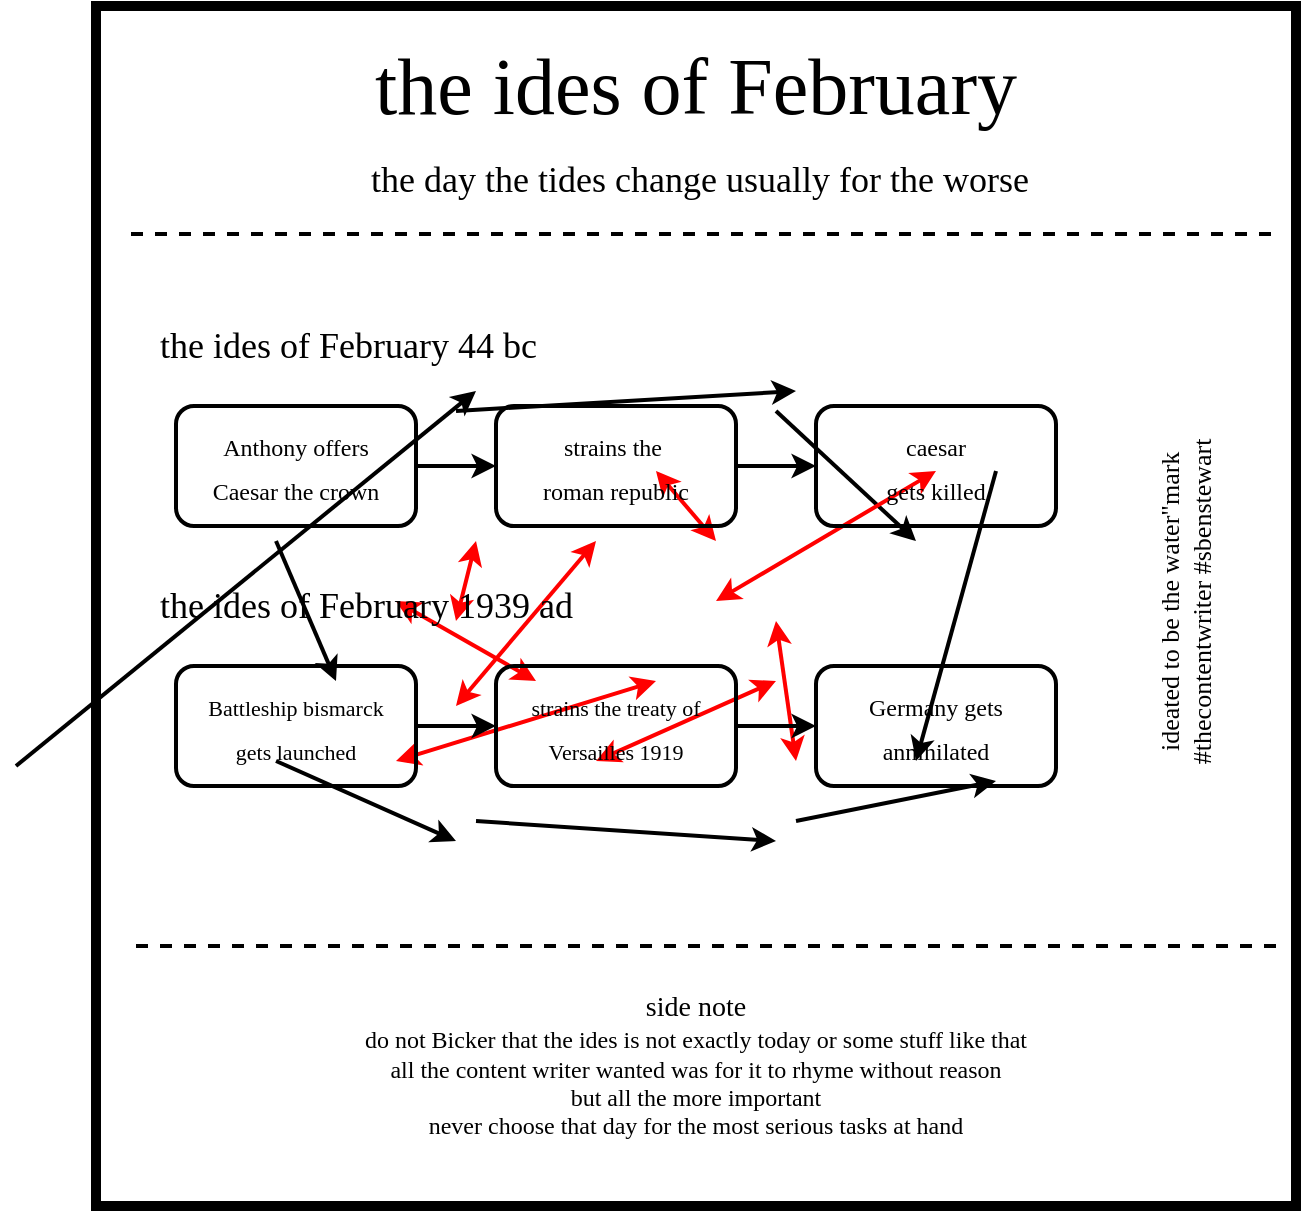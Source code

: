 <mxfile version="12.7.0" type="device"><diagram id="dX7Dphyso45SB9-RoEhv" name="Page-1"><mxGraphModel dx="741" dy="474" grid="1" gridSize="10" guides="1" tooltips="1" connect="1" arrows="1" fold="1" page="1" pageScale="1" pageWidth="827" pageHeight="1169" math="0" shadow="0" extFonts="xkcd^https://fonts.googleapis.com/css?family=xkcd"><root><mxCell id="0"/><mxCell id="1" parent="0"/><mxCell id="nfxZPmU7g6QgWNAvG-ER-2" value="" style="whiteSpace=wrap;html=1;aspect=fixed;strokeWidth=5;fillColor=none;" parent="1" vertex="1"><mxGeometry x="210" y="90" width="600" height="600" as="geometry"/></mxCell><mxCell id="8b6ggLF4gSHIukh4vJdm-18" value="&lt;font face=&quot;xkcd&quot;&gt;&lt;span style=&quot;font-size: 40px&quot;&gt;the ides of F&lt;/span&gt;&lt;span style=&quot;font-size: 40px&quot;&gt;ebruary&lt;/span&gt;&lt;br&gt;&lt;/font&gt;" style="text;html=1;strokeColor=none;fillColor=none;align=center;verticalAlign=middle;whiteSpace=wrap;rounded=0;" parent="1" vertex="1"><mxGeometry x="225" y="120" width="570" height="20" as="geometry"/></mxCell><mxCell id="8b6ggLF4gSHIukh4vJdm-24" value="&lt;font face=&quot;xkcd&quot;&gt;&lt;span style=&quot;font-size: 18px&quot;&gt;the day the tides change usually for the worse&lt;/span&gt;&lt;br&gt;&lt;/font&gt;" style="text;html=1;strokeColor=none;fillColor=none;align=center;verticalAlign=middle;whiteSpace=wrap;rounded=0;" parent="1" vertex="1"><mxGeometry x="271.5" y="167" width="480" height="20" as="geometry"/></mxCell><mxCell id="8b6ggLF4gSHIukh4vJdm-30" value="" style="endArrow=none;dashed=1;html=1;strokeWidth=2;" parent="1" edge="1"><mxGeometry width="50" height="50" relative="1" as="geometry"><mxPoint x="797.5" y="204" as="sourcePoint"/><mxPoint x="222.5" y="204" as="targetPoint"/></mxGeometry></mxCell><mxCell id="k-dpR7HA_-HZ3Fbqk2lw-16" value="" style="endArrow=none;dashed=1;html=1;strokeWidth=2;" parent="1" edge="1"><mxGeometry width="50" height="50" relative="1" as="geometry"><mxPoint x="800" y="560" as="sourcePoint"/><mxPoint x="225" y="560" as="targetPoint"/></mxGeometry></mxCell><mxCell id="k-dpR7HA_-HZ3Fbqk2lw-17" value="&lt;font face=&quot;xkcd&quot;&gt;&lt;span style=&quot;font-size: 14px&quot;&gt;side note&lt;/span&gt;&lt;br&gt;do not Bicker that the ides is not exactly today or some stuff like that&lt;br&gt;all the content writer wanted was for it to rhyme without reason&lt;br&gt;but all the more important&lt;br&gt;never choose that day for the most serious tasks at hand&lt;br&gt;&lt;/font&gt;" style="text;html=1;strokeColor=none;fillColor=none;align=center;verticalAlign=middle;whiteSpace=wrap;rounded=0;" parent="1" vertex="1"><mxGeometry x="210" y="580" width="600" height="80" as="geometry"/></mxCell><mxCell id="euaHSMH8fYii958cPEId-22" style="edgeStyle=orthogonalEdgeStyle;rounded=0;orthogonalLoop=1;jettySize=auto;html=1;exitX=0.5;exitY=1;exitDx=0;exitDy=0;strokeWidth=2;" parent="1" edge="1"><mxGeometry relative="1" as="geometry"><mxPoint x="661" y="451" as="sourcePoint"/><mxPoint x="661" y="451" as="targetPoint"/></mxGeometry></mxCell><mxCell id="pKVuHFSoDqtFi99w7tCS-15" value="&lt;font face=&quot;xkcd&quot; style=&quot;font-size: 13px&quot;&gt;&lt;font style=&quot;font-size: 13px&quot;&gt;ideated to be the water&quot;mark&lt;br&gt;&lt;/font&gt;#thecontentwriter #sbenstewart&lt;br&gt;&lt;/font&gt;" style="text;html=1;strokeColor=none;fillColor=none;align=center;verticalAlign=middle;whiteSpace=wrap;rounded=0;rotation=-90;" parent="1" vertex="1"><mxGeometry x="619.17" y="377.5" width="270" height="20" as="geometry"/></mxCell><mxCell id="UAuk1gce88lFFIh9MjtD-23" value="" style="endArrow=classic;html=1;strokeWidth=2;exitX=1;exitY=0.5;exitDx=0;exitDy=0;entryX=0;entryY=0.5;entryDx=0;entryDy=0;" parent="1" source="UAuk1gce88lFFIh9MjtD-8" edge="1"><mxGeometry width="50" height="50" relative="1" as="geometry"><mxPoint x="170" y="470" as="sourcePoint"/><mxPoint x="400" y="282.5" as="targetPoint"/></mxGeometry></mxCell><mxCell id="UAuk1gce88lFFIh9MjtD-24" value="" style="endArrow=classic;html=1;strokeWidth=2;exitX=1;exitY=0.5;exitDx=0;exitDy=0;entryX=0;entryY=0.5;entryDx=0;entryDy=0;" parent="1" source="UAuk1gce88lFFIh9MjtD-9" edge="1"><mxGeometry width="50" height="50" relative="1" as="geometry"><mxPoint x="390" y="292.5" as="sourcePoint"/><mxPoint x="560" y="282.5" as="targetPoint"/></mxGeometry></mxCell><mxCell id="UAuk1gce88lFFIh9MjtD-25" value="" style="endArrow=classic;html=1;strokeWidth=2;exitX=0.5;exitY=1;exitDx=0;exitDy=0;entryX=0.5;entryY=0;entryDx=0;entryDy=0;" parent="1" source="UAuk1gce88lFFIh9MjtD-10" edge="1"><mxGeometry width="50" height="50" relative="1" as="geometry"><mxPoint x="550" y="292.5" as="sourcePoint"/><mxPoint x="620" y="357.5" as="targetPoint"/></mxGeometry></mxCell><mxCell id="UAuk1gce88lFFIh9MjtD-26" value="" style="endArrow=classic;html=1;strokeWidth=2;exitX=0.5;exitY=1;exitDx=0;exitDy=0;entryX=0.5;entryY=0;entryDx=0;entryDy=0;" parent="1" source="UAuk1gce88lFFIh9MjtD-13" edge="1"><mxGeometry width="50" height="50" relative="1" as="geometry"><mxPoint x="660" y="322.5" as="sourcePoint"/><mxPoint x="620" y="467.5" as="targetPoint"/></mxGeometry></mxCell><mxCell id="UAuk1gce88lFFIh9MjtD-27" value="" style="endArrow=classic;html=1;strokeWidth=2;exitX=0;exitY=0.5;exitDx=0;exitDy=0;" parent="1" target="UAuk1gce88lFFIh9MjtD-20" edge="1"><mxGeometry width="50" height="50" relative="1" as="geometry"><mxPoint x="560" y="497.5" as="sourcePoint"/><mxPoint x="660" y="477.5" as="targetPoint"/></mxGeometry></mxCell><mxCell id="UAuk1gce88lFFIh9MjtD-28" value="" style="endArrow=classic;html=1;strokeWidth=2;exitX=0;exitY=0.5;exitDx=0;exitDy=0;" parent="1" target="UAuk1gce88lFFIh9MjtD-21" edge="1"><mxGeometry width="50" height="50" relative="1" as="geometry"><mxPoint x="400" y="497.5" as="sourcePoint"/><mxPoint x="550" y="507.5" as="targetPoint"/></mxGeometry></mxCell><mxCell id="UAuk1gce88lFFIh9MjtD-29" value="" style="endArrow=classic;html=1;strokeWidth=2;exitX=0.5;exitY=0;exitDx=0;exitDy=0;" parent="1" target="UAuk1gce88lFFIh9MjtD-22" edge="1"><mxGeometry width="50" height="50" relative="1" as="geometry"><mxPoint x="300" y="467.5" as="sourcePoint"/><mxPoint x="390" y="507.5" as="targetPoint"/></mxGeometry></mxCell><mxCell id="UAuk1gce88lFFIh9MjtD-30" value="" style="endArrow=classic;html=1;strokeWidth=2;exitX=0.5;exitY=0;exitDx=0;exitDy=0;entryX=0.5;entryY=1;entryDx=0;entryDy=0;" parent="1" target="UAuk1gce88lFFIh9MjtD-8" edge="1"><mxGeometry width="50" height="50" relative="1" as="geometry"><mxPoint x="300" y="357.5" as="sourcePoint"/><mxPoint x="330" y="427.5" as="targetPoint"/></mxGeometry></mxCell><mxCell id="UAuk1gce88lFFIh9MjtD-31" value="" style="endArrow=classic;startArrow=classic;html=1;strokeWidth=2;entryX=0.5;entryY=1;entryDx=0;entryDy=0;strokeColor=#FF0000;" parent="1" target="UAuk1gce88lFFIh9MjtD-9" edge="1"><mxGeometry width="50" height="50" relative="1" as="geometry"><mxPoint x="460" y="357.5" as="sourcePoint"/><mxPoint x="390" y="440" as="targetPoint"/></mxGeometry></mxCell><mxCell id="UAuk1gce88lFFIh9MjtD-32" value="" style="endArrow=classic;startArrow=classic;html=1;strokeWidth=2;entryX=0;entryY=1;entryDx=0;entryDy=0;exitX=1;exitY=0;exitDx=0;exitDy=0;strokeColor=#FF0000;" parent="1" target="UAuk1gce88lFFIh9MjtD-10" edge="1"><mxGeometry width="50" height="50" relative="1" as="geometry"><mxPoint x="520" y="357.5" as="sourcePoint"/><mxPoint x="490" y="322.5" as="targetPoint"/></mxGeometry></mxCell><mxCell id="UAuk1gce88lFFIh9MjtD-33" value="" style="endArrow=classic;startArrow=classic;html=1;strokeWidth=2;entryX=0;entryY=0.5;entryDx=0;entryDy=0;exitX=1;exitY=0.5;exitDx=0;exitDy=0;strokeColor=#FF0000;" parent="1" target="UAuk1gce88lFFIh9MjtD-13" edge="1"><mxGeometry width="50" height="50" relative="1" as="geometry"><mxPoint x="520" y="387.5" as="sourcePoint"/><mxPoint x="630" y="322.5" as="targetPoint"/></mxGeometry></mxCell><mxCell id="UAuk1gce88lFFIh9MjtD-34" value="" style="endArrow=classic;startArrow=classic;html=1;strokeWidth=2;entryX=0;entryY=0;entryDx=0;entryDy=0;exitX=1;exitY=1;exitDx=0;exitDy=0;strokeColor=#FF0000;" parent="1" source="UAuk1gce88lFFIh9MjtD-17" edge="1"><mxGeometry width="50" height="50" relative="1" as="geometry"><mxPoint x="550" y="397.5" as="sourcePoint"/><mxPoint x="560" y="467.5" as="targetPoint"/></mxGeometry></mxCell><mxCell id="UAuk1gce88lFFIh9MjtD-35" value="" style="endArrow=classic;startArrow=classic;html=1;strokeWidth=2;entryX=0.5;entryY=0;entryDx=0;entryDy=0;exitX=0.5;exitY=1;exitDx=0;exitDy=0;strokeColor=#FF0000;" parent="1" source="UAuk1gce88lFFIh9MjtD-17" edge="1"><mxGeometry width="50" height="50" relative="1" as="geometry"><mxPoint x="550" y="427.5" as="sourcePoint"/><mxPoint x="460" y="467.5" as="targetPoint"/></mxGeometry></mxCell><mxCell id="UAuk1gce88lFFIh9MjtD-36" value="" style="endArrow=classic;startArrow=classic;html=1;strokeWidth=2;entryX=1;entryY=0;entryDx=0;entryDy=0;exitX=0;exitY=1;exitDx=0;exitDy=0;strokeColor=#FF0000;" parent="1" source="UAuk1gce88lFFIh9MjtD-17" edge="1"><mxGeometry width="50" height="50" relative="1" as="geometry"><mxPoint x="490" y="427.5" as="sourcePoint"/><mxPoint x="360" y="467.5" as="targetPoint"/></mxGeometry></mxCell><mxCell id="UAuk1gce88lFFIh9MjtD-37" value="" style="endArrow=classic;startArrow=classic;html=1;strokeWidth=2;entryX=1;entryY=0.5;entryDx=0;entryDy=0;exitX=0;exitY=0.5;exitDx=0;exitDy=0;strokeColor=#FF0000;" parent="1" source="UAuk1gce88lFFIh9MjtD-17" edge="1"><mxGeometry width="50" height="50" relative="1" as="geometry"><mxPoint x="430" y="427.5" as="sourcePoint"/><mxPoint x="360" y="387.5" as="targetPoint"/></mxGeometry></mxCell><mxCell id="UAuk1gce88lFFIh9MjtD-38" value="" style="endArrow=classic;startArrow=classic;html=1;strokeWidth=2;entryX=1;entryY=1;entryDx=0;entryDy=0;exitX=0;exitY=0;exitDx=0;exitDy=0;strokeColor=#FF0000;" parent="1" target="UAuk1gce88lFFIh9MjtD-8" edge="1"><mxGeometry width="50" height="50" relative="1" as="geometry"><mxPoint x="400" y="357.5" as="sourcePoint"/><mxPoint x="390" y="397.5" as="targetPoint"/></mxGeometry></mxCell><mxCell id="xF80qjKMCaraviyu-Z4A-1" value="the ides of February 44 bc" style="text;html=1;strokeColor=none;fillColor=none;align=left;verticalAlign=middle;whiteSpace=wrap;rounded=0;fontFamily=xkcd;fontSize=18;" vertex="1" parent="1"><mxGeometry x="240" y="250" width="310" height="20" as="geometry"/></mxCell><mxCell id="xF80qjKMCaraviyu-Z4A-2" value="&lt;font style=&quot;font-size: 12px&quot;&gt;Anthony&amp;nbsp;offers Caesar&amp;nbsp;the crown&lt;br&gt;&lt;/font&gt;" style="rounded=1;whiteSpace=wrap;html=1;fontFamily=xkcd;fontSize=18;fillColor=none;strokeWidth=2;" vertex="1" parent="1"><mxGeometry x="250" y="290" width="120" height="60" as="geometry"/></mxCell><mxCell id="xF80qjKMCaraviyu-Z4A-3" value="&lt;font style=&quot;font-size: 12px&quot;&gt;strains the&amp;nbsp;&lt;br&gt;roman republic&lt;br&gt;&lt;/font&gt;" style="rounded=1;whiteSpace=wrap;html=1;fontFamily=xkcd;fontSize=18;fillColor=none;strokeWidth=2;" vertex="1" parent="1"><mxGeometry x="410" y="290" width="120" height="60" as="geometry"/></mxCell><mxCell id="xF80qjKMCaraviyu-Z4A-4" value="&lt;font style=&quot;font-size: 12px&quot;&gt;caesar &lt;br&gt;gets killed&lt;br&gt;&lt;/font&gt;" style="rounded=1;whiteSpace=wrap;html=1;fontFamily=xkcd;fontSize=18;fillColor=none;strokeWidth=2;" vertex="1" parent="1"><mxGeometry x="570" y="290" width="120" height="60" as="geometry"/></mxCell><mxCell id="xF80qjKMCaraviyu-Z4A-5" value="" style="endArrow=classic;html=1;fontFamily=xkcd;fontSize=18;strokeWidth=2;exitX=1;exitY=0.5;exitDx=0;exitDy=0;" edge="1" parent="1" source="xF80qjKMCaraviyu-Z4A-2" target="xF80qjKMCaraviyu-Z4A-3"><mxGeometry width="50" height="50" relative="1" as="geometry"><mxPoint x="370" y="500" as="sourcePoint"/><mxPoint x="420" y="450" as="targetPoint"/></mxGeometry></mxCell><mxCell id="xF80qjKMCaraviyu-Z4A-6" value="" style="endArrow=classic;html=1;strokeWidth=2;fontFamily=xkcd;fontSize=18;exitX=1;exitY=0.5;exitDx=0;exitDy=0;" edge="1" parent="1" source="xF80qjKMCaraviyu-Z4A-3" target="xF80qjKMCaraviyu-Z4A-4"><mxGeometry width="50" height="50" relative="1" as="geometry"><mxPoint x="460" y="510" as="sourcePoint"/><mxPoint x="510" y="460" as="targetPoint"/></mxGeometry></mxCell><mxCell id="xF80qjKMCaraviyu-Z4A-8" value="&lt;font style=&quot;font-size: 11px&quot;&gt;Battleship bismarck&lt;br&gt;gets launched&lt;br&gt;&lt;/font&gt;" style="rounded=1;whiteSpace=wrap;html=1;fontFamily=xkcd;fontSize=18;fillColor=none;strokeWidth=2;" vertex="1" parent="1"><mxGeometry x="250" y="420" width="120" height="60" as="geometry"/></mxCell><mxCell id="xF80qjKMCaraviyu-Z4A-9" value="&lt;font&gt;&lt;font style=&quot;font-size: 11px&quot;&gt;strains the treaty of Versailles 1919&lt;/font&gt;&lt;br&gt;&lt;/font&gt;" style="rounded=1;whiteSpace=wrap;html=1;fontFamily=xkcd;fontSize=18;fillColor=none;strokeWidth=2;" vertex="1" parent="1"><mxGeometry x="410" y="420" width="120" height="60" as="geometry"/></mxCell><mxCell id="xF80qjKMCaraviyu-Z4A-10" value="&lt;font style=&quot;font-size: 12px&quot;&gt;Germany gets annihilated&lt;br&gt;&lt;/font&gt;" style="rounded=1;whiteSpace=wrap;html=1;fontFamily=xkcd;fontSize=18;fillColor=none;strokeWidth=2;" vertex="1" parent="1"><mxGeometry x="570" y="420" width="120" height="60" as="geometry"/></mxCell><mxCell id="xF80qjKMCaraviyu-Z4A-11" value="" style="endArrow=classic;html=1;strokeWidth=2;fontFamily=xkcd;fontSize=18;exitX=1;exitY=0.5;exitDx=0;exitDy=0;entryX=0;entryY=0.5;entryDx=0;entryDy=0;" edge="1" parent="1" source="xF80qjKMCaraviyu-Z4A-8" target="xF80qjKMCaraviyu-Z4A-9"><mxGeometry width="50" height="50" relative="1" as="geometry"><mxPoint x="430" y="600" as="sourcePoint"/><mxPoint x="480" y="550" as="targetPoint"/></mxGeometry></mxCell><mxCell id="xF80qjKMCaraviyu-Z4A-12" value="" style="endArrow=classic;html=1;strokeWidth=2;fontFamily=xkcd;fontSize=18;exitX=1;exitY=0.5;exitDx=0;exitDy=0;" edge="1" parent="1" source="xF80qjKMCaraviyu-Z4A-9" target="xF80qjKMCaraviyu-Z4A-10"><mxGeometry width="50" height="50" relative="1" as="geometry"><mxPoint x="540" y="560" as="sourcePoint"/><mxPoint x="590" y="510" as="targetPoint"/></mxGeometry></mxCell><mxCell id="xF80qjKMCaraviyu-Z4A-13" value="the ides of February 1939 ad" style="text;html=1;strokeColor=none;fillColor=none;align=left;verticalAlign=middle;whiteSpace=wrap;rounded=0;fontFamily=xkcd;fontSize=18;" vertex="1" parent="1"><mxGeometry x="240" y="380" width="310" height="20" as="geometry"/></mxCell></root></mxGraphModel></diagram></mxfile>
